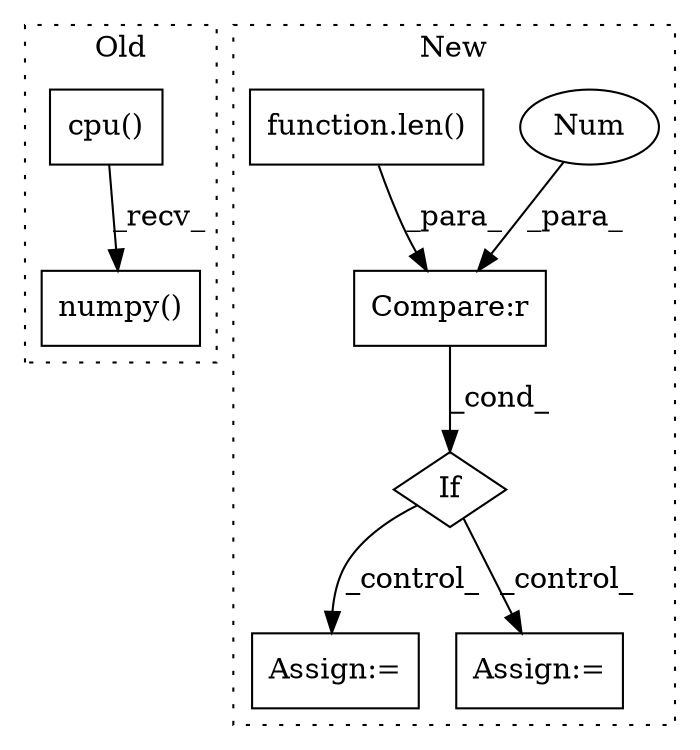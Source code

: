 digraph G {
subgraph cluster0 {
1 [label="cpu()" a="75" s="1405" l="16" shape="box"];
4 [label="numpy()" a="75" s="1405" l="29" shape="box"];
label = "Old";
style="dotted";
}
subgraph cluster1 {
2 [label="If" a="96" s="785" l="3" shape="diamond"];
3 [label="Assign:=" a="68" s="894" l="3" shape="box"];
5 [label="Assign:=" a="68" s="1016" l="3" shape="box"];
6 [label="Compare:r" a="40" s="822" l="21" shape="box"];
7 [label="Num" a="76" s="842" l="1" shape="ellipse"];
8 [label="function.len()" a="75" s="822,837" l="4,1" shape="box"];
label = "New";
style="dotted";
}
1 -> 4 [label="_recv_"];
2 -> 5 [label="_control_"];
2 -> 3 [label="_control_"];
6 -> 2 [label="_cond_"];
7 -> 6 [label="_para_"];
8 -> 6 [label="_para_"];
}
